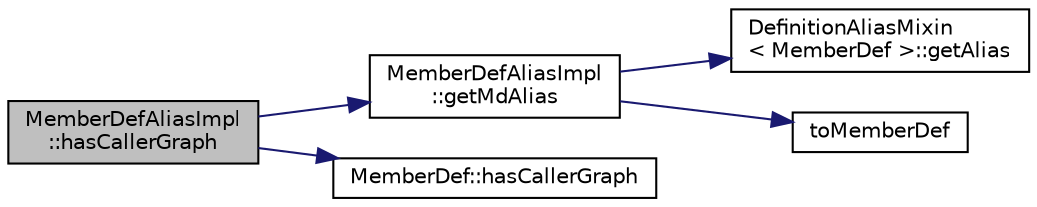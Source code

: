 digraph "MemberDefAliasImpl::hasCallerGraph"
{
 // LATEX_PDF_SIZE
  edge [fontname="Helvetica",fontsize="10",labelfontname="Helvetica",labelfontsize="10"];
  node [fontname="Helvetica",fontsize="10",shape=record];
  rankdir="LR";
  Node1 [label="MemberDefAliasImpl\l::hasCallerGraph",height=0.2,width=0.4,color="black", fillcolor="grey75", style="filled", fontcolor="black",tooltip=" "];
  Node1 -> Node2 [color="midnightblue",fontsize="10",style="solid",fontname="Helvetica"];
  Node2 [label="MemberDefAliasImpl\l::getMdAlias",height=0.2,width=0.4,color="black", fillcolor="white", style="filled",URL="$classMemberDefAliasImpl.html#aa35f82a07125e195a28330a8b761dd53",tooltip=" "];
  Node2 -> Node3 [color="midnightblue",fontsize="10",style="solid",fontname="Helvetica"];
  Node3 [label="DefinitionAliasMixin\l\< MemberDef \>::getAlias",height=0.2,width=0.4,color="black", fillcolor="white", style="filled",URL="$classDefinitionAliasMixin.html#a69970921105b4e7d6aebca0b297a9393",tooltip=" "];
  Node2 -> Node4 [color="midnightblue",fontsize="10",style="solid",fontname="Helvetica"];
  Node4 [label="toMemberDef",height=0.2,width=0.4,color="black", fillcolor="white", style="filled",URL="$memberdef_8cpp.html#af5b90e1ee6115fc2c7c6ce672c3dd157",tooltip=" "];
  Node1 -> Node5 [color="midnightblue",fontsize="10",style="solid",fontname="Helvetica"];
  Node5 [label="MemberDef::hasCallerGraph",height=0.2,width=0.4,color="black", fillcolor="white", style="filled",URL="$classMemberDef.html#a9e0b1dcd40b111eea088027193c2e411",tooltip=" "];
}
